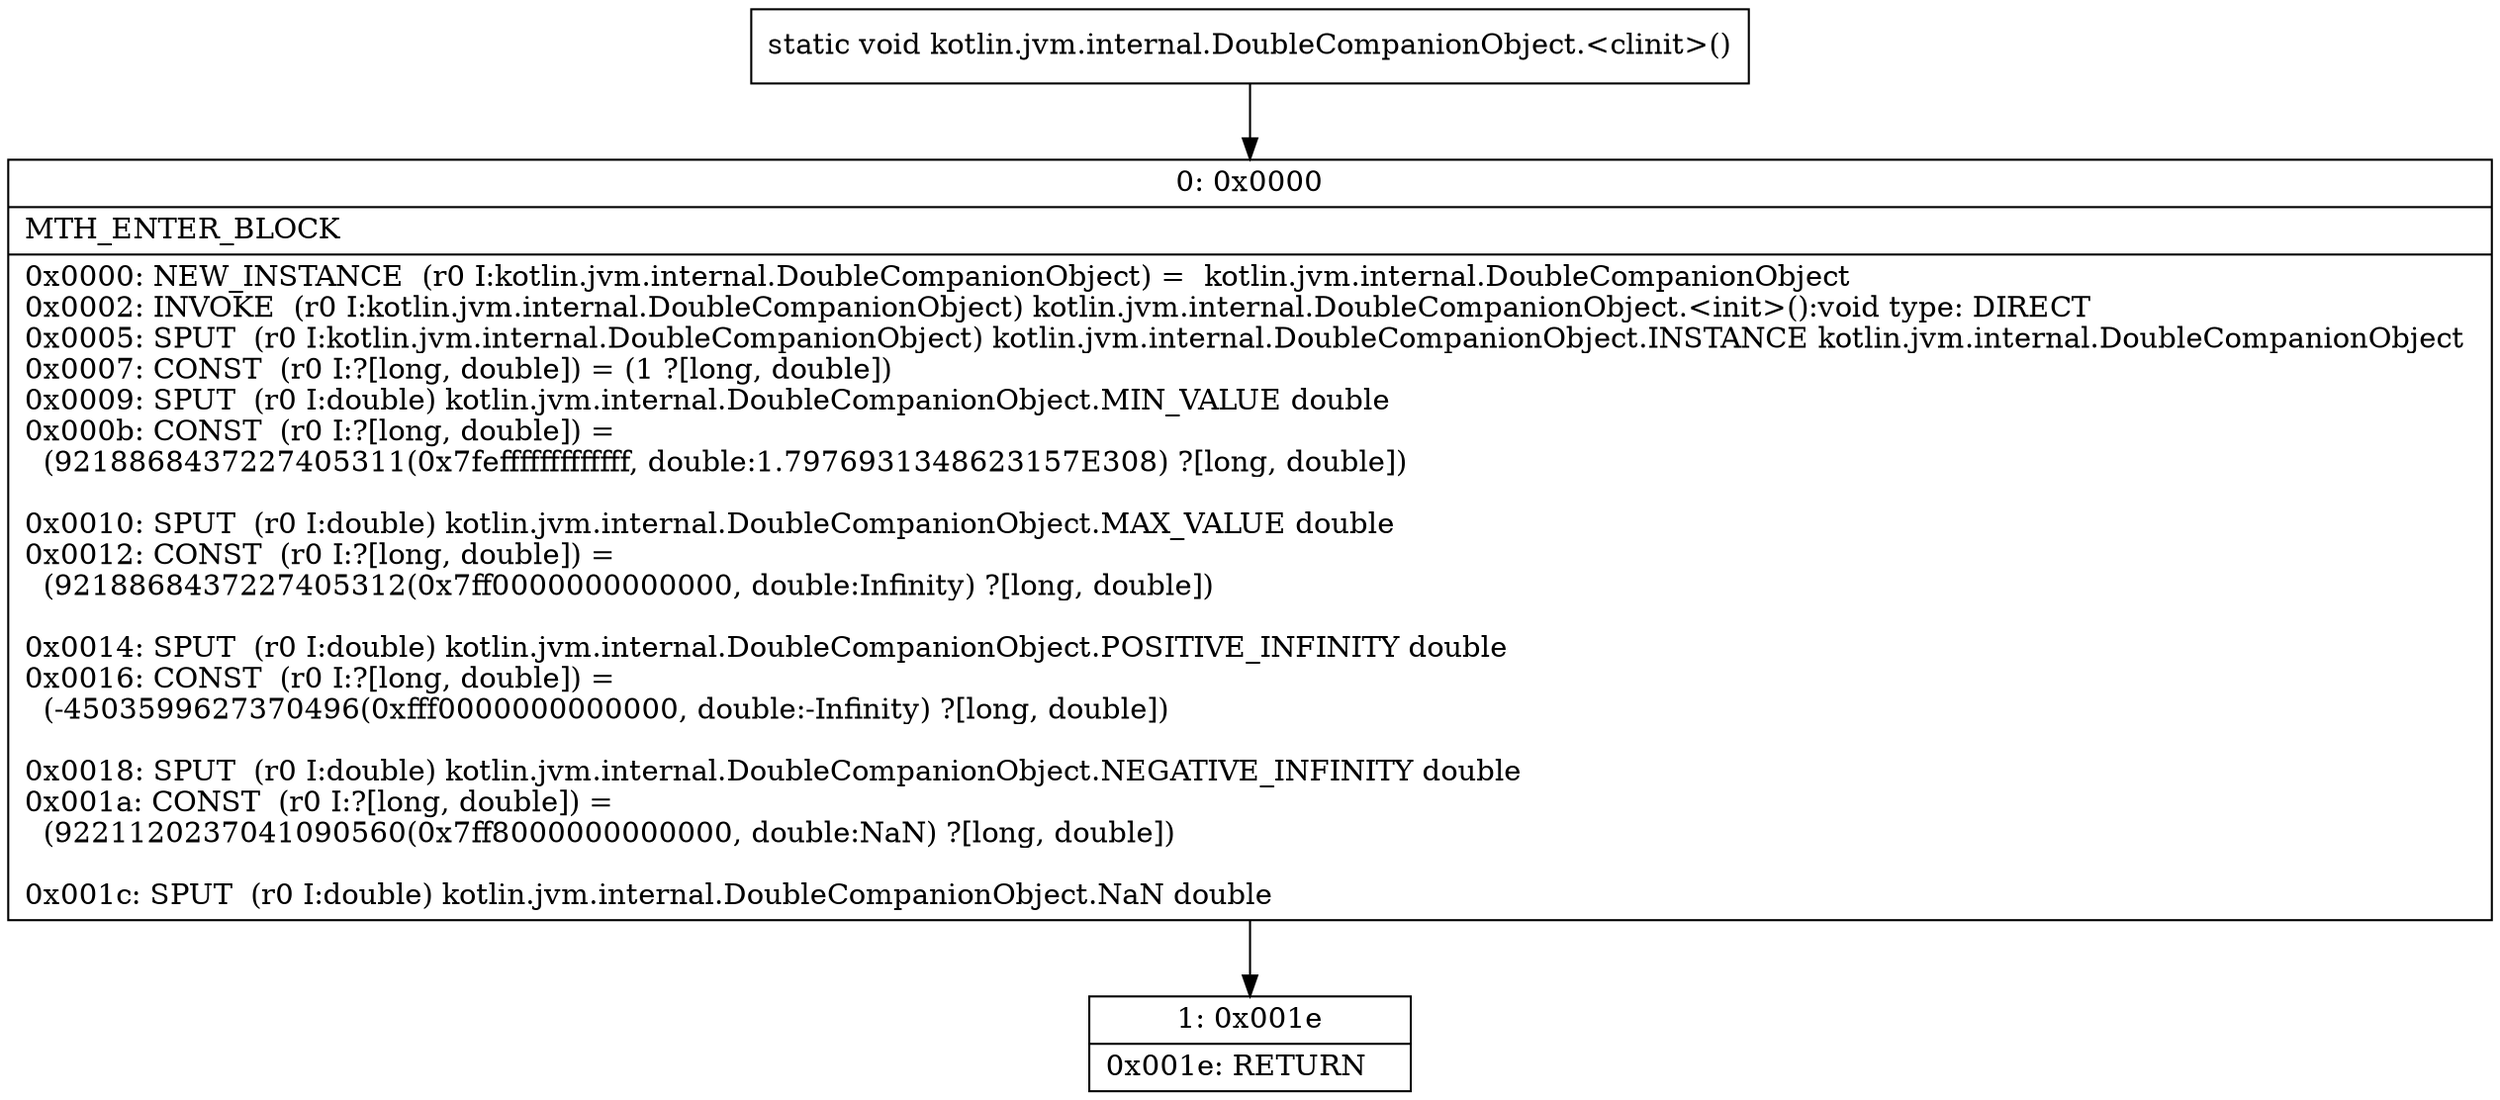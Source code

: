 digraph "CFG forkotlin.jvm.internal.DoubleCompanionObject.\<clinit\>()V" {
Node_0 [shape=record,label="{0\:\ 0x0000|MTH_ENTER_BLOCK\l|0x0000: NEW_INSTANCE  (r0 I:kotlin.jvm.internal.DoubleCompanionObject) =  kotlin.jvm.internal.DoubleCompanionObject \l0x0002: INVOKE  (r0 I:kotlin.jvm.internal.DoubleCompanionObject) kotlin.jvm.internal.DoubleCompanionObject.\<init\>():void type: DIRECT \l0x0005: SPUT  (r0 I:kotlin.jvm.internal.DoubleCompanionObject) kotlin.jvm.internal.DoubleCompanionObject.INSTANCE kotlin.jvm.internal.DoubleCompanionObject \l0x0007: CONST  (r0 I:?[long, double]) = (1 ?[long, double]) \l0x0009: SPUT  (r0 I:double) kotlin.jvm.internal.DoubleCompanionObject.MIN_VALUE double \l0x000b: CONST  (r0 I:?[long, double]) = \l  (9218868437227405311(0x7fefffffffffffff, double:1.7976931348623157E308) ?[long, double])\l \l0x0010: SPUT  (r0 I:double) kotlin.jvm.internal.DoubleCompanionObject.MAX_VALUE double \l0x0012: CONST  (r0 I:?[long, double]) = \l  (9218868437227405312(0x7ff0000000000000, double:Infinity) ?[long, double])\l \l0x0014: SPUT  (r0 I:double) kotlin.jvm.internal.DoubleCompanionObject.POSITIVE_INFINITY double \l0x0016: CONST  (r0 I:?[long, double]) = \l  (\-4503599627370496(0xfff0000000000000, double:\-Infinity) ?[long, double])\l \l0x0018: SPUT  (r0 I:double) kotlin.jvm.internal.DoubleCompanionObject.NEGATIVE_INFINITY double \l0x001a: CONST  (r0 I:?[long, double]) = \l  (9221120237041090560(0x7ff8000000000000, double:NaN) ?[long, double])\l \l0x001c: SPUT  (r0 I:double) kotlin.jvm.internal.DoubleCompanionObject.NaN double \l}"];
Node_1 [shape=record,label="{1\:\ 0x001e|0x001e: RETURN   \l}"];
MethodNode[shape=record,label="{static void kotlin.jvm.internal.DoubleCompanionObject.\<clinit\>() }"];
MethodNode -> Node_0;
Node_0 -> Node_1;
}


